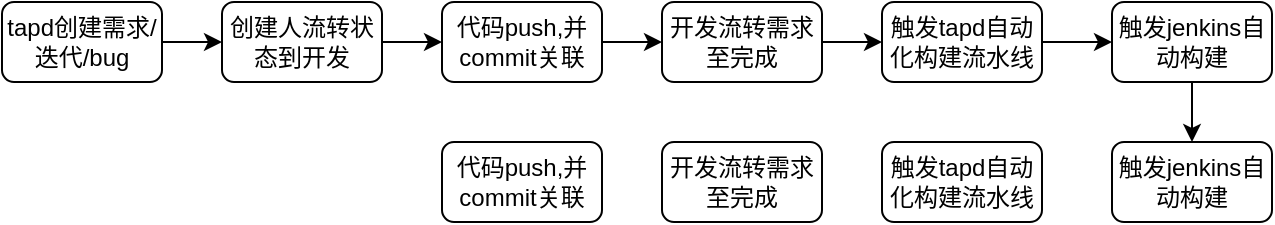 <mxfile version="15.7.1" type="github">
  <diagram id="wo6MxlgFiB8TFSa0Bwf_" name="Page-1">
    <mxGraphModel dx="755" dy="1584" grid="1" gridSize="10" guides="1" tooltips="1" connect="1" arrows="1" fold="1" page="1" pageScale="1" pageWidth="827" pageHeight="1169" math="0" shadow="0">
      <root>
        <mxCell id="0" />
        <mxCell id="1" parent="0" />
        <mxCell id="vtH4X7_AqRWKTPGCKTaB-1" style="edgeStyle=orthogonalEdgeStyle;rounded=0;orthogonalLoop=1;jettySize=auto;html=1;exitX=1;exitY=0.5;exitDx=0;exitDy=0;" edge="1" parent="1" source="vtH4X7_AqRWKTPGCKTaB-2" target="vtH4X7_AqRWKTPGCKTaB-4">
          <mxGeometry relative="1" as="geometry" />
        </mxCell>
        <mxCell id="vtH4X7_AqRWKTPGCKTaB-2" value="&lt;div class=&quot;okr-block-clipboard&quot;&gt;&lt;/div&gt;&lt;div&gt;tapd创建需求/迭代/bug &lt;/div&gt;" style="rounded=1;whiteSpace=wrap;html=1;" vertex="1" parent="1">
          <mxGeometry x="440" y="-150" width="80" height="40" as="geometry" />
        </mxCell>
        <mxCell id="vtH4X7_AqRWKTPGCKTaB-3" style="edgeStyle=orthogonalEdgeStyle;rounded=0;orthogonalLoop=1;jettySize=auto;html=1;exitX=1;exitY=0.5;exitDx=0;exitDy=0;entryX=0;entryY=0.5;entryDx=0;entryDy=0;" edge="1" parent="1" source="vtH4X7_AqRWKTPGCKTaB-4" target="vtH4X7_AqRWKTPGCKTaB-6">
          <mxGeometry relative="1" as="geometry" />
        </mxCell>
        <mxCell id="vtH4X7_AqRWKTPGCKTaB-4" value="&lt;div class=&quot;okr-block-clipboard&quot;&gt;&lt;/div&gt;&lt;div&gt;创建人流转状态到开发&lt;/div&gt;" style="rounded=1;whiteSpace=wrap;html=1;" vertex="1" parent="1">
          <mxGeometry x="550" y="-150" width="80" height="40" as="geometry" />
        </mxCell>
        <mxCell id="vtH4X7_AqRWKTPGCKTaB-5" style="edgeStyle=orthogonalEdgeStyle;rounded=0;orthogonalLoop=1;jettySize=auto;html=1;exitX=1;exitY=0.5;exitDx=0;exitDy=0;entryX=0;entryY=0.5;entryDx=0;entryDy=0;" edge="1" parent="1" source="vtH4X7_AqRWKTPGCKTaB-6" target="vtH4X7_AqRWKTPGCKTaB-8">
          <mxGeometry relative="1" as="geometry" />
        </mxCell>
        <mxCell id="vtH4X7_AqRWKTPGCKTaB-6" value="&lt;div class=&quot;okr-block-clipboard&quot;&gt;&lt;/div&gt;&lt;div&gt;代码push,并commit关联&lt;/div&gt;" style="rounded=1;whiteSpace=wrap;html=1;" vertex="1" parent="1">
          <mxGeometry x="660" y="-150" width="80" height="40" as="geometry" />
        </mxCell>
        <mxCell id="vtH4X7_AqRWKTPGCKTaB-7" style="edgeStyle=orthogonalEdgeStyle;rounded=0;orthogonalLoop=1;jettySize=auto;html=1;exitX=1;exitY=0.5;exitDx=0;exitDy=0;entryX=0;entryY=0.5;entryDx=0;entryDy=0;" edge="1" parent="1" source="vtH4X7_AqRWKTPGCKTaB-8" target="vtH4X7_AqRWKTPGCKTaB-10">
          <mxGeometry relative="1" as="geometry" />
        </mxCell>
        <mxCell id="vtH4X7_AqRWKTPGCKTaB-8" value="&lt;div class=&quot;okr-block-clipboard&quot;&gt;&lt;/div&gt;&lt;div&gt;开发流转需求至完成&lt;/div&gt;" style="rounded=1;whiteSpace=wrap;html=1;" vertex="1" parent="1">
          <mxGeometry x="770" y="-150" width="80" height="40" as="geometry" />
        </mxCell>
        <mxCell id="vtH4X7_AqRWKTPGCKTaB-9" style="edgeStyle=orthogonalEdgeStyle;rounded=0;orthogonalLoop=1;jettySize=auto;html=1;exitX=1;exitY=0.5;exitDx=0;exitDy=0;entryX=0;entryY=0.5;entryDx=0;entryDy=0;" edge="1" parent="1" source="vtH4X7_AqRWKTPGCKTaB-10" target="vtH4X7_AqRWKTPGCKTaB-11">
          <mxGeometry relative="1" as="geometry" />
        </mxCell>
        <mxCell id="vtH4X7_AqRWKTPGCKTaB-10" value="&lt;div class=&quot;okr-block-clipboard&quot;&gt;&lt;/div&gt;&lt;div&gt;触发tapd自动化构建流水线&lt;/div&gt;" style="rounded=1;whiteSpace=wrap;html=1;" vertex="1" parent="1">
          <mxGeometry x="880" y="-150" width="80" height="40" as="geometry" />
        </mxCell>
        <mxCell id="vtH4X7_AqRWKTPGCKTaB-19" style="edgeStyle=orthogonalEdgeStyle;rounded=0;orthogonalLoop=1;jettySize=auto;html=1;exitX=0.5;exitY=1;exitDx=0;exitDy=0;entryX=0.5;entryY=0;entryDx=0;entryDy=0;" edge="1" parent="1" source="vtH4X7_AqRWKTPGCKTaB-11" target="vtH4X7_AqRWKTPGCKTaB-18">
          <mxGeometry relative="1" as="geometry" />
        </mxCell>
        <mxCell id="vtH4X7_AqRWKTPGCKTaB-11" value="&lt;div class=&quot;okr-block-clipboard&quot;&gt;&lt;/div&gt;&lt;div&gt;触发jenkins自动构建&lt;/div&gt;" style="rounded=1;whiteSpace=wrap;html=1;" vertex="1" parent="1">
          <mxGeometry x="995" y="-150" width="80" height="40" as="geometry" />
        </mxCell>
        <mxCell id="vtH4X7_AqRWKTPGCKTaB-13" value="&lt;div class=&quot;okr-block-clipboard&quot;&gt;&lt;/div&gt;&lt;div&gt;代码push,并commit关联&lt;/div&gt;" style="rounded=1;whiteSpace=wrap;html=1;" vertex="1" parent="1">
          <mxGeometry x="660" y="-80" width="80" height="40" as="geometry" />
        </mxCell>
        <mxCell id="vtH4X7_AqRWKTPGCKTaB-15" value="&lt;div class=&quot;okr-block-clipboard&quot;&gt;&lt;/div&gt;&lt;div&gt;开发流转需求至完成&lt;/div&gt;" style="rounded=1;whiteSpace=wrap;html=1;" vertex="1" parent="1">
          <mxGeometry x="770" y="-80" width="80" height="40" as="geometry" />
        </mxCell>
        <mxCell id="vtH4X7_AqRWKTPGCKTaB-17" value="&lt;div class=&quot;okr-block-clipboard&quot;&gt;&lt;/div&gt;&lt;div&gt;触发tapd自动化构建流水线&lt;/div&gt;" style="rounded=1;whiteSpace=wrap;html=1;" vertex="1" parent="1">
          <mxGeometry x="880" y="-80" width="80" height="40" as="geometry" />
        </mxCell>
        <mxCell id="vtH4X7_AqRWKTPGCKTaB-18" value="&lt;div class=&quot;okr-block-clipboard&quot;&gt;&lt;/div&gt;&lt;div&gt;触发jenkins自动构建&lt;/div&gt;" style="rounded=1;whiteSpace=wrap;html=1;" vertex="1" parent="1">
          <mxGeometry x="995" y="-80" width="80" height="40" as="geometry" />
        </mxCell>
      </root>
    </mxGraphModel>
  </diagram>
</mxfile>
